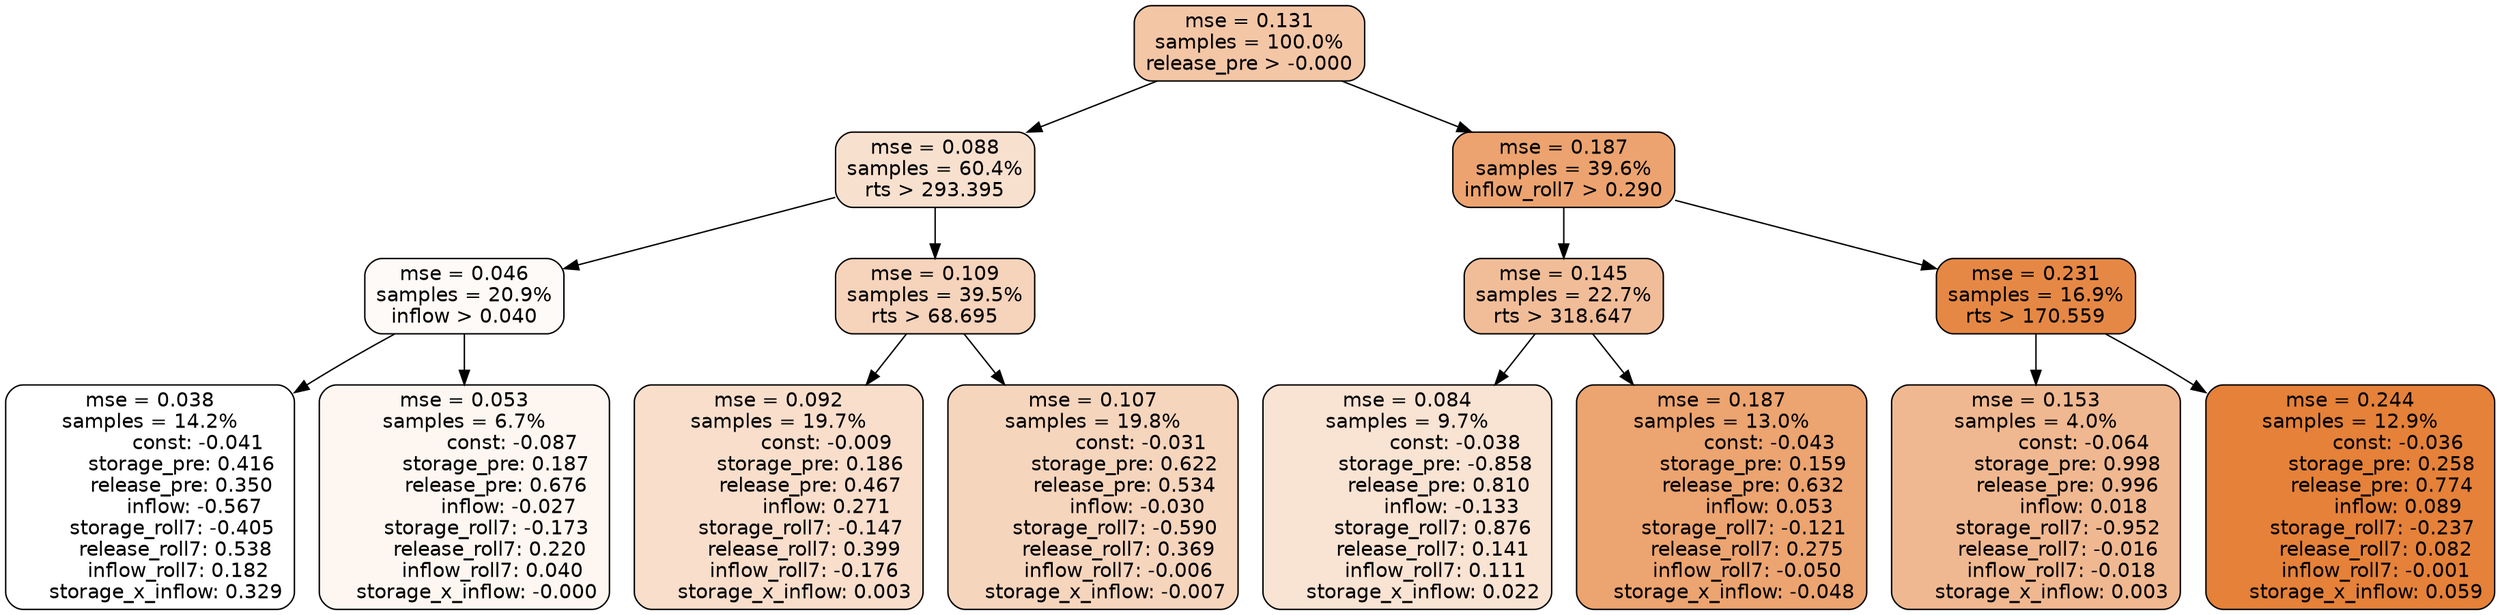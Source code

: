 digraph tree {
node [shape=rectangle, style="filled, rounded", color="black", fontname=helvetica] ;
edge [fontname=helvetica] ;
	"0" [label="mse = 0.131
samples = 100.0%
release_pre > -0.000", fillcolor="#f3c6a6"]
	"1" [label="mse = 0.088
samples = 60.4%
rts > 293.395", fillcolor="#f8e0ce"]
	"8" [label="mse = 0.187
samples = 39.6%
inflow_roll7 > 0.290", fillcolor="#eca36f"]
	"5" [label="mse = 0.046
samples = 20.9%
inflow > 0.040", fillcolor="#fefaf7"]
	"2" [label="mse = 0.109
samples = 39.5%
rts > 68.695", fillcolor="#f6d3bb"]
	"9" [label="mse = 0.145
samples = 22.7%
rts > 318.647", fillcolor="#f1bd98"]
	"12" [label="mse = 0.231
samples = 16.9%
rts > 170.559", fillcolor="#e68845"]
	"6" [label="mse = 0.038
samples = 14.2%
               const: -0.041
          storage_pre: 0.416
          release_pre: 0.350
              inflow: -0.567
       storage_roll7: -0.405
        release_roll7: 0.538
         inflow_roll7: 0.182
     storage_x_inflow: 0.329", fillcolor="#ffffff"]
	"7" [label="mse = 0.053
samples = 6.7%
               const: -0.087
          storage_pre: 0.187
          release_pre: 0.676
              inflow: -0.027
       storage_roll7: -0.173
        release_roll7: 0.220
         inflow_roll7: 0.040
    storage_x_inflow: -0.000", fillcolor="#fdf6f1"]
	"3" [label="mse = 0.092
samples = 19.7%
               const: -0.009
          storage_pre: 0.186
          release_pre: 0.467
               inflow: 0.271
       storage_roll7: -0.147
        release_roll7: 0.399
        inflow_roll7: -0.176
     storage_x_inflow: 0.003", fillcolor="#f8decb"]
	"4" [label="mse = 0.107
samples = 19.8%
               const: -0.031
          storage_pre: 0.622
          release_pre: 0.534
              inflow: -0.030
       storage_roll7: -0.590
        release_roll7: 0.369
        inflow_roll7: -0.006
    storage_x_inflow: -0.007", fillcolor="#f6d5bd"]
	"11" [label="mse = 0.084
samples = 9.7%
               const: -0.038
         storage_pre: -0.858
          release_pre: 0.810
              inflow: -0.133
        storage_roll7: 0.876
        release_roll7: 0.141
         inflow_roll7: 0.111
     storage_x_inflow: 0.022", fillcolor="#f9e3d3"]
	"10" [label="mse = 0.187
samples = 13.0%
               const: -0.043
          storage_pre: 0.159
          release_pre: 0.632
               inflow: 0.053
       storage_roll7: -0.121
        release_roll7: 0.275
        inflow_roll7: -0.050
    storage_x_inflow: -0.048", fillcolor="#eca470"]
	"14" [label="mse = 0.153
samples = 4.0%
               const: -0.064
          storage_pre: 0.998
          release_pre: 0.996
               inflow: 0.018
       storage_roll7: -0.952
       release_roll7: -0.016
        inflow_roll7: -0.018
     storage_x_inflow: 0.003", fillcolor="#f0b890"]
	"13" [label="mse = 0.244
samples = 12.9%
               const: -0.036
          storage_pre: 0.258
          release_pre: 0.774
               inflow: 0.089
       storage_roll7: -0.237
        release_roll7: 0.082
        inflow_roll7: -0.001
     storage_x_inflow: 0.059", fillcolor="#e58139"]

	"0" -> "1"
	"0" -> "8"
	"1" -> "2"
	"1" -> "5"
	"8" -> "9"
	"8" -> "12"
	"5" -> "6"
	"5" -> "7"
	"2" -> "3"
	"2" -> "4"
	"9" -> "10"
	"9" -> "11"
	"12" -> "13"
	"12" -> "14"
}